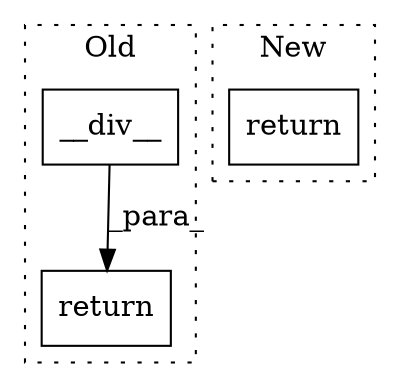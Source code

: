 digraph G {
subgraph cluster0 {
1 [label="__div__" a="32" s="18979,18996" l="8,1" shape="box"];
3 [label="return" a="41" s="18967" l="7" shape="box"];
label = "Old";
style="dotted";
}
subgraph cluster1 {
2 [label="return" a="41" s="20204" l="7" shape="box"];
label = "New";
style="dotted";
}
1 -> 3 [label="_para_"];
}